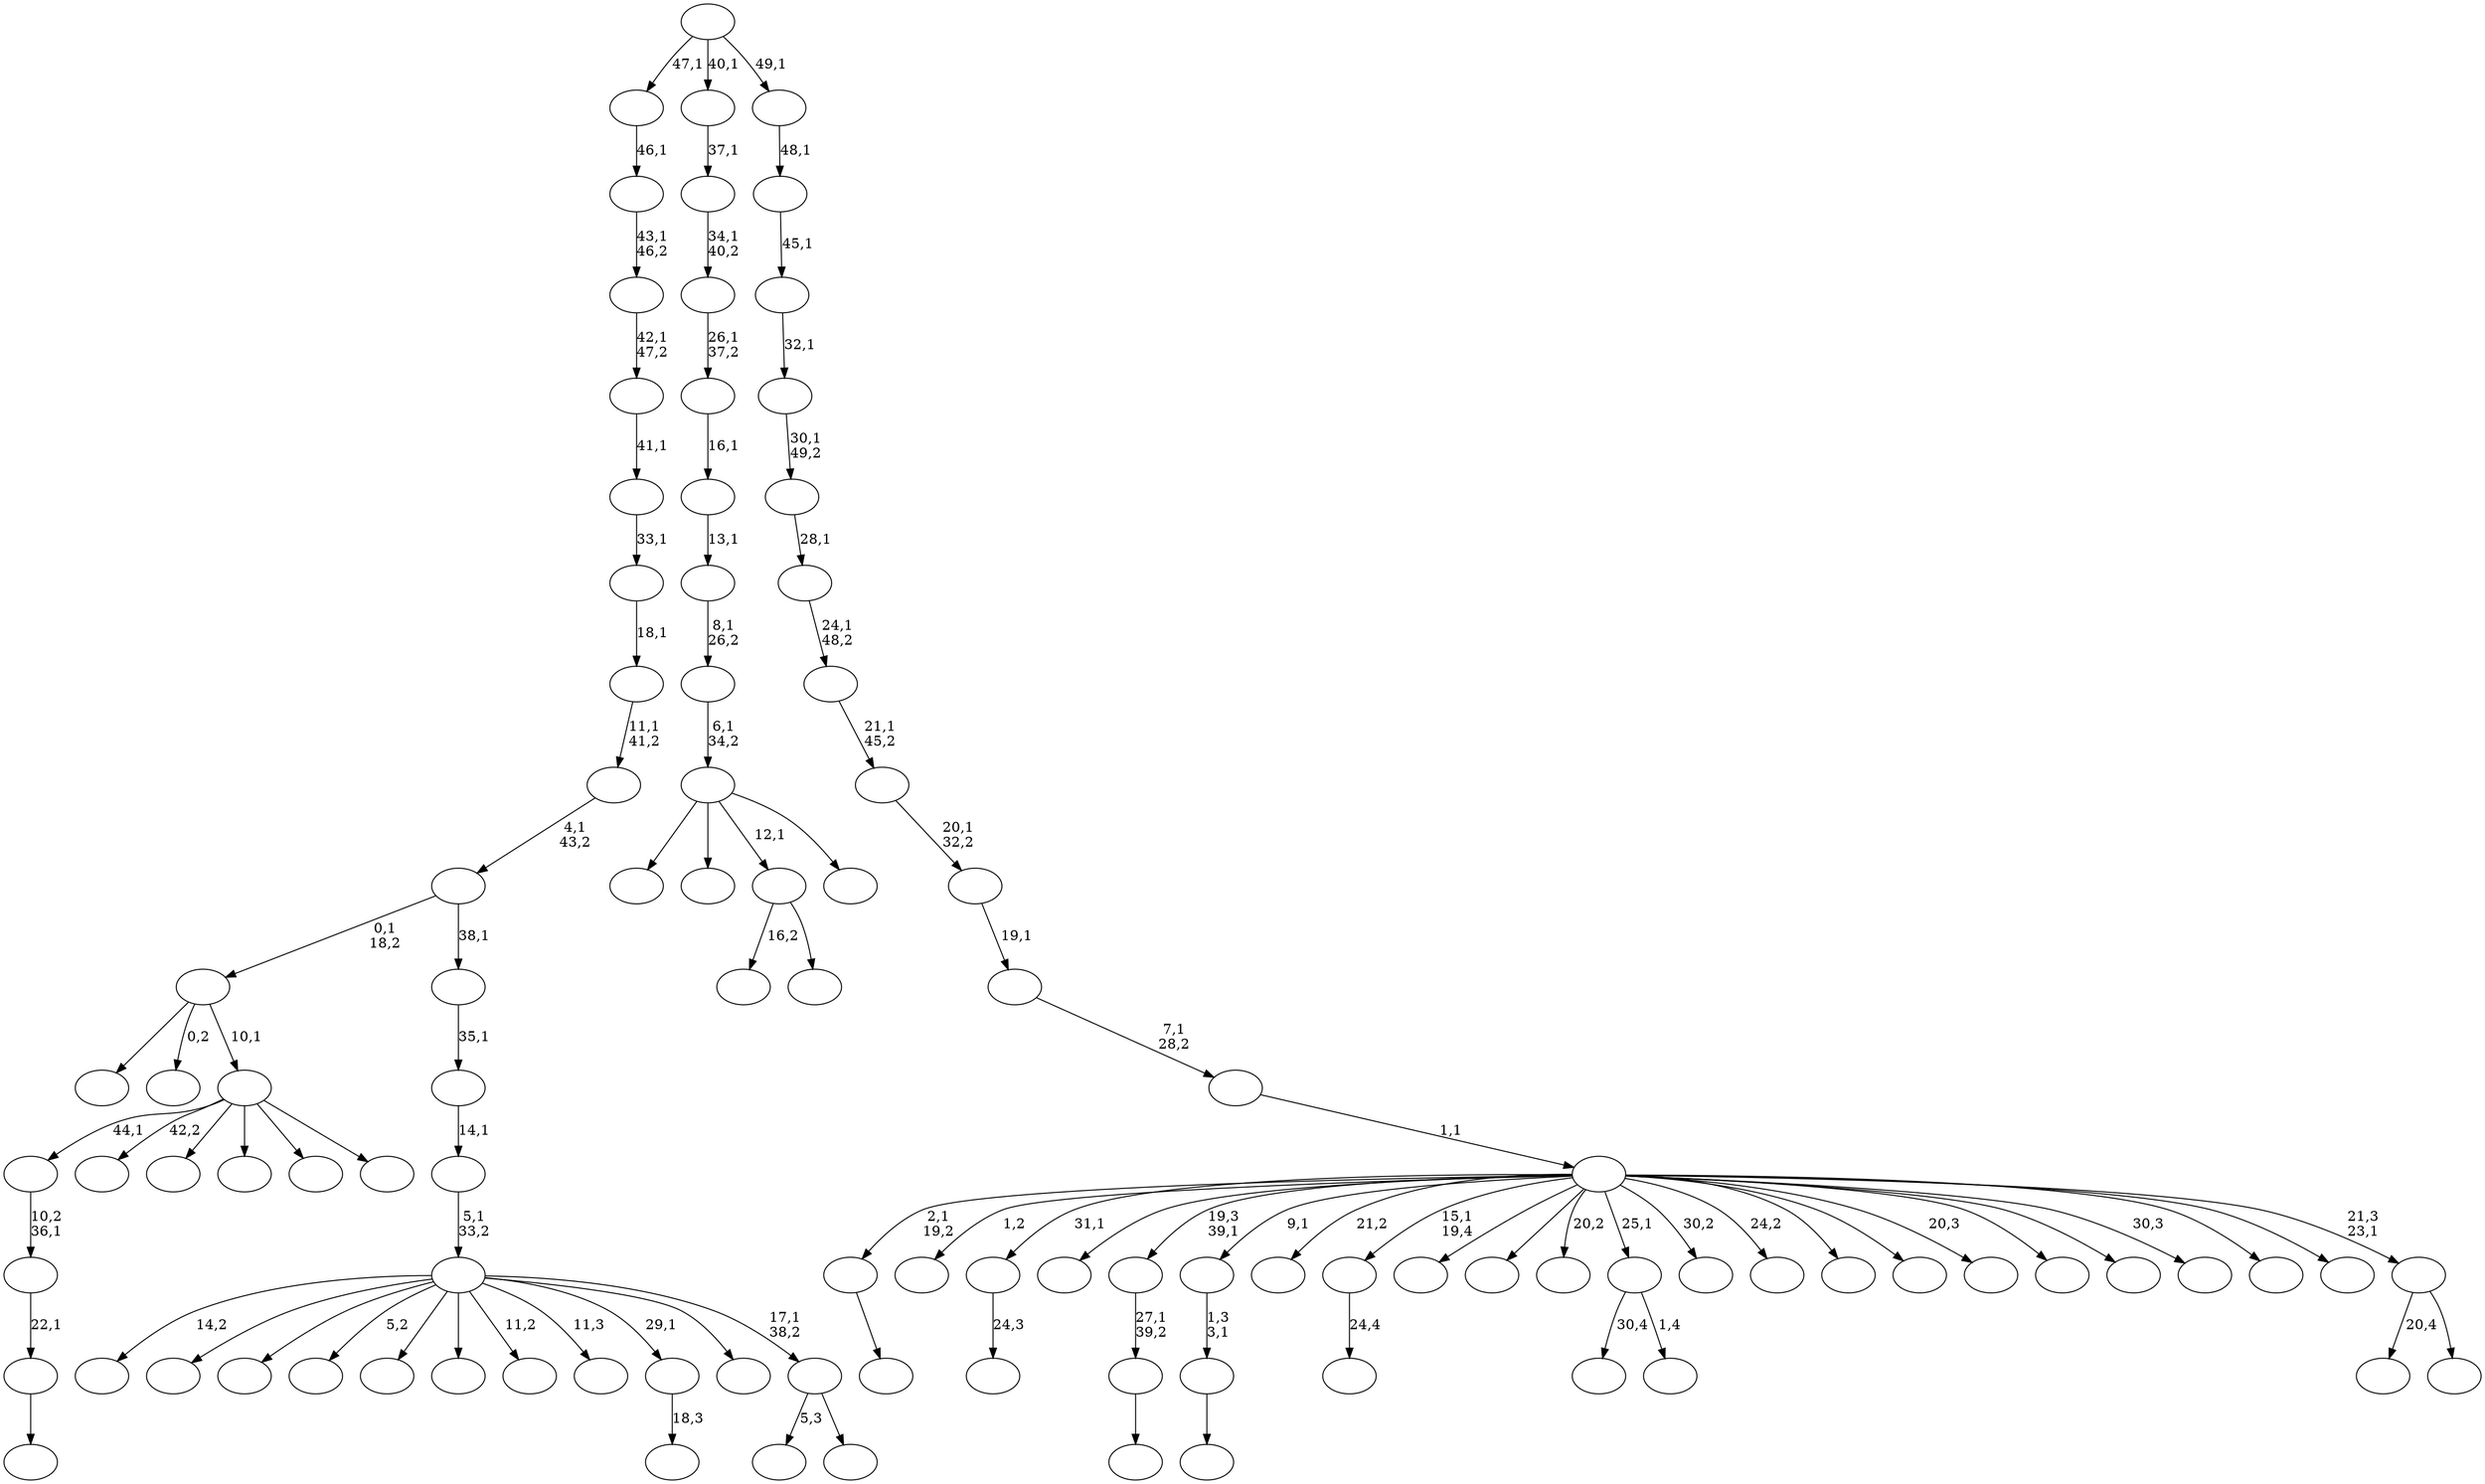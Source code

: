 digraph T {
	100 [label=""]
	99 [label=""]
	98 [label=""]
	97 [label=""]
	96 [label=""]
	95 [label=""]
	94 [label=""]
	93 [label=""]
	92 [label=""]
	91 [label=""]
	90 [label=""]
	89 [label=""]
	88 [label=""]
	87 [label=""]
	86 [label=""]
	85 [label=""]
	84 [label=""]
	83 [label=""]
	82 [label=""]
	81 [label=""]
	80 [label=""]
	79 [label=""]
	78 [label=""]
	77 [label=""]
	76 [label=""]
	75 [label=""]
	74 [label=""]
	73 [label=""]
	72 [label=""]
	71 [label=""]
	70 [label=""]
	69 [label=""]
	68 [label=""]
	67 [label=""]
	66 [label=""]
	65 [label=""]
	64 [label=""]
	63 [label=""]
	62 [label=""]
	61 [label=""]
	60 [label=""]
	59 [label=""]
	58 [label=""]
	57 [label=""]
	56 [label=""]
	55 [label=""]
	54 [label=""]
	53 [label=""]
	52 [label=""]
	51 [label=""]
	50 [label=""]
	49 [label=""]
	48 [label=""]
	47 [label=""]
	46 [label=""]
	45 [label=""]
	44 [label=""]
	43 [label=""]
	42 [label=""]
	41 [label=""]
	40 [label=""]
	39 [label=""]
	38 [label=""]
	37 [label=""]
	36 [label=""]
	35 [label=""]
	34 [label=""]
	33 [label=""]
	32 [label=""]
	31 [label=""]
	30 [label=""]
	29 [label=""]
	28 [label=""]
	27 [label=""]
	26 [label=""]
	25 [label=""]
	24 [label=""]
	23 [label=""]
	22 [label=""]
	21 [label=""]
	20 [label=""]
	19 [label=""]
	18 [label=""]
	17 [label=""]
	16 [label=""]
	15 [label=""]
	14 [label=""]
	13 [label=""]
	12 [label=""]
	11 [label=""]
	10 [label=""]
	9 [label=""]
	8 [label=""]
	7 [label=""]
	6 [label=""]
	5 [label=""]
	4 [label=""]
	3 [label=""]
	2 [label=""]
	1 [label=""]
	0 [label=""]
	98 -> 99 [label=""]
	93 -> 94 [label="24,3"]
	90 -> 91 [label=""]
	89 -> 90 [label="22,1"]
	88 -> 89 [label="10,2\n36,1"]
	86 -> 87 [label=""]
	85 -> 86 [label="27,1\n39,2"]
	79 -> 80 [label=""]
	78 -> 79 [label="1,3\n3,1"]
	74 -> 75 [label="24,4"]
	64 -> 97 [label="30,4"]
	64 -> 65 [label="1,4"]
	61 -> 62 [label="18,3"]
	44 -> 96 [label="16,2"]
	44 -> 45 [label=""]
	42 -> 88 [label="44,1"]
	42 -> 82 [label="42,2"]
	42 -> 55 [label=""]
	42 -> 50 [label=""]
	42 -> 46 [label=""]
	42 -> 43 [label=""]
	41 -> 67 [label=""]
	41 -> 48 [label="0,2"]
	41 -> 42 [label="10,1"]
	37 -> 54 [label="5,3"]
	37 -> 38 [label=""]
	36 -> 100 [label="14,2"]
	36 -> 84 [label=""]
	36 -> 83 [label=""]
	36 -> 81 [label="5,2"]
	36 -> 76 [label=""]
	36 -> 71 [label=""]
	36 -> 69 [label="11,2"]
	36 -> 63 [label="11,3"]
	36 -> 61 [label="29,1"]
	36 -> 56 [label=""]
	36 -> 37 [label="17,1\n38,2"]
	35 -> 36 [label="5,1\n33,2"]
	34 -> 35 [label="14,1"]
	33 -> 34 [label="35,1"]
	32 -> 41 [label="0,1\n18,2"]
	32 -> 33 [label="38,1"]
	31 -> 32 [label="4,1\n43,2"]
	30 -> 31 [label="11,1\n41,2"]
	29 -> 30 [label="18,1"]
	28 -> 29 [label="33,1"]
	27 -> 28 [label="41,1"]
	26 -> 27 [label="42,1\n47,2"]
	25 -> 26 [label="43,1\n46,2"]
	24 -> 25 [label="46,1"]
	22 -> 70 [label=""]
	22 -> 59 [label=""]
	22 -> 44 [label="12,1"]
	22 -> 23 [label=""]
	21 -> 22 [label="6,1\n34,2"]
	20 -> 21 [label="8,1\n26,2"]
	19 -> 20 [label="13,1"]
	18 -> 19 [label="16,1"]
	17 -> 18 [label="26,1\n37,2"]
	16 -> 17 [label="34,1\n40,2"]
	15 -> 16 [label="37,1"]
	13 -> 68 [label="20,4"]
	13 -> 14 [label=""]
	12 -> 98 [label="2,1\n19,2"]
	12 -> 95 [label="1,2"]
	12 -> 93 [label="31,1"]
	12 -> 92 [label=""]
	12 -> 85 [label="19,3\n39,1"]
	12 -> 78 [label="9,1"]
	12 -> 77 [label="21,2"]
	12 -> 74 [label="15,1\n19,4"]
	12 -> 73 [label=""]
	12 -> 72 [label=""]
	12 -> 66 [label="20,2"]
	12 -> 64 [label="25,1"]
	12 -> 60 [label="30,2"]
	12 -> 58 [label="24,2"]
	12 -> 57 [label=""]
	12 -> 53 [label=""]
	12 -> 52 [label="20,3"]
	12 -> 51 [label=""]
	12 -> 49 [label=""]
	12 -> 47 [label="30,3"]
	12 -> 40 [label=""]
	12 -> 39 [label=""]
	12 -> 13 [label="21,3\n23,1"]
	11 -> 12 [label="1,1"]
	10 -> 11 [label="7,1\n28,2"]
	9 -> 10 [label="19,1"]
	8 -> 9 [label="20,1\n32,2"]
	7 -> 8 [label="21,1\n45,2"]
	6 -> 7 [label="24,1\n48,2"]
	5 -> 6 [label="28,1"]
	4 -> 5 [label="30,1\n49,2"]
	3 -> 4 [label="32,1"]
	2 -> 3 [label="45,1"]
	1 -> 2 [label="48,1"]
	0 -> 24 [label="47,1"]
	0 -> 15 [label="40,1"]
	0 -> 1 [label="49,1"]
}
